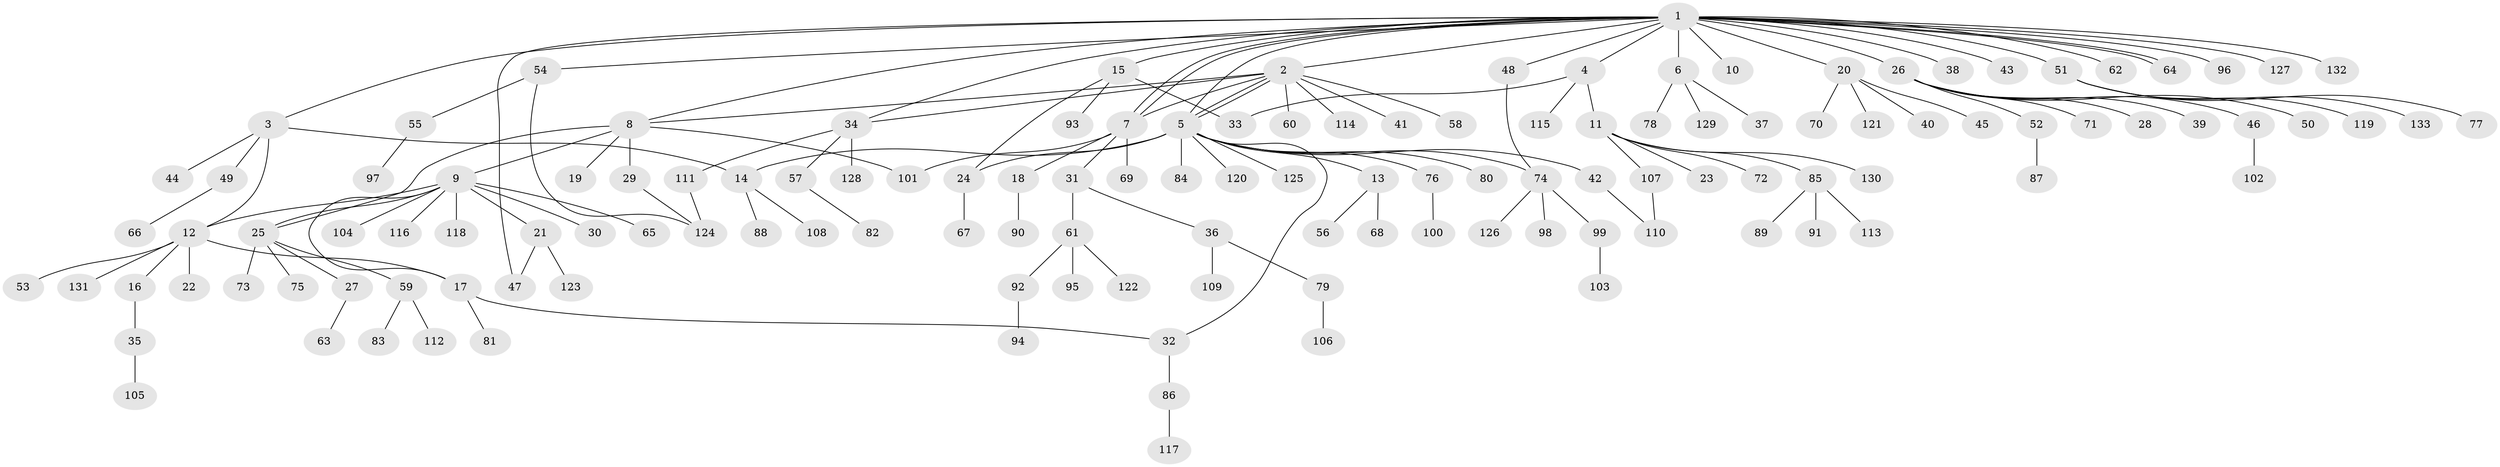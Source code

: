 // Generated by graph-tools (version 1.1) at 2025/01/03/09/25 03:01:38]
// undirected, 133 vertices, 152 edges
graph export_dot {
graph [start="1"]
  node [color=gray90,style=filled];
  1;
  2;
  3;
  4;
  5;
  6;
  7;
  8;
  9;
  10;
  11;
  12;
  13;
  14;
  15;
  16;
  17;
  18;
  19;
  20;
  21;
  22;
  23;
  24;
  25;
  26;
  27;
  28;
  29;
  30;
  31;
  32;
  33;
  34;
  35;
  36;
  37;
  38;
  39;
  40;
  41;
  42;
  43;
  44;
  45;
  46;
  47;
  48;
  49;
  50;
  51;
  52;
  53;
  54;
  55;
  56;
  57;
  58;
  59;
  60;
  61;
  62;
  63;
  64;
  65;
  66;
  67;
  68;
  69;
  70;
  71;
  72;
  73;
  74;
  75;
  76;
  77;
  78;
  79;
  80;
  81;
  82;
  83;
  84;
  85;
  86;
  87;
  88;
  89;
  90;
  91;
  92;
  93;
  94;
  95;
  96;
  97;
  98;
  99;
  100;
  101;
  102;
  103;
  104;
  105;
  106;
  107;
  108;
  109;
  110;
  111;
  112;
  113;
  114;
  115;
  116;
  117;
  118;
  119;
  120;
  121;
  122;
  123;
  124;
  125;
  126;
  127;
  128;
  129;
  130;
  131;
  132;
  133;
  1 -- 2;
  1 -- 3;
  1 -- 4;
  1 -- 5;
  1 -- 6;
  1 -- 7;
  1 -- 7;
  1 -- 8;
  1 -- 10;
  1 -- 15;
  1 -- 20;
  1 -- 26;
  1 -- 34;
  1 -- 38;
  1 -- 43;
  1 -- 47;
  1 -- 48;
  1 -- 51;
  1 -- 54;
  1 -- 62;
  1 -- 64;
  1 -- 64;
  1 -- 96;
  1 -- 127;
  1 -- 132;
  2 -- 5;
  2 -- 5;
  2 -- 7;
  2 -- 8;
  2 -- 34;
  2 -- 41;
  2 -- 58;
  2 -- 60;
  2 -- 114;
  3 -- 12;
  3 -- 14;
  3 -- 44;
  3 -- 49;
  4 -- 11;
  4 -- 33;
  4 -- 115;
  5 -- 13;
  5 -- 14;
  5 -- 24;
  5 -- 32;
  5 -- 42;
  5 -- 74;
  5 -- 76;
  5 -- 80;
  5 -- 84;
  5 -- 120;
  5 -- 125;
  6 -- 37;
  6 -- 78;
  6 -- 129;
  7 -- 18;
  7 -- 31;
  7 -- 69;
  7 -- 101;
  8 -- 9;
  8 -- 19;
  8 -- 25;
  8 -- 29;
  8 -- 101;
  9 -- 12;
  9 -- 17;
  9 -- 21;
  9 -- 25;
  9 -- 30;
  9 -- 65;
  9 -- 104;
  9 -- 116;
  9 -- 118;
  11 -- 23;
  11 -- 72;
  11 -- 85;
  11 -- 107;
  11 -- 130;
  12 -- 16;
  12 -- 17;
  12 -- 22;
  12 -- 53;
  12 -- 131;
  13 -- 56;
  13 -- 68;
  14 -- 88;
  14 -- 108;
  15 -- 24;
  15 -- 33;
  15 -- 93;
  16 -- 35;
  17 -- 32;
  17 -- 81;
  18 -- 90;
  20 -- 40;
  20 -- 45;
  20 -- 70;
  20 -- 121;
  21 -- 47;
  21 -- 123;
  24 -- 67;
  25 -- 27;
  25 -- 59;
  25 -- 73;
  25 -- 75;
  26 -- 28;
  26 -- 39;
  26 -- 46;
  26 -- 50;
  26 -- 52;
  26 -- 71;
  27 -- 63;
  29 -- 124;
  31 -- 36;
  31 -- 61;
  32 -- 86;
  34 -- 57;
  34 -- 111;
  34 -- 128;
  35 -- 105;
  36 -- 79;
  36 -- 109;
  42 -- 110;
  46 -- 102;
  48 -- 74;
  49 -- 66;
  51 -- 77;
  51 -- 119;
  51 -- 133;
  52 -- 87;
  54 -- 55;
  54 -- 124;
  55 -- 97;
  57 -- 82;
  59 -- 83;
  59 -- 112;
  61 -- 92;
  61 -- 95;
  61 -- 122;
  74 -- 98;
  74 -- 99;
  74 -- 126;
  76 -- 100;
  79 -- 106;
  85 -- 89;
  85 -- 91;
  85 -- 113;
  86 -- 117;
  92 -- 94;
  99 -- 103;
  107 -- 110;
  111 -- 124;
}
